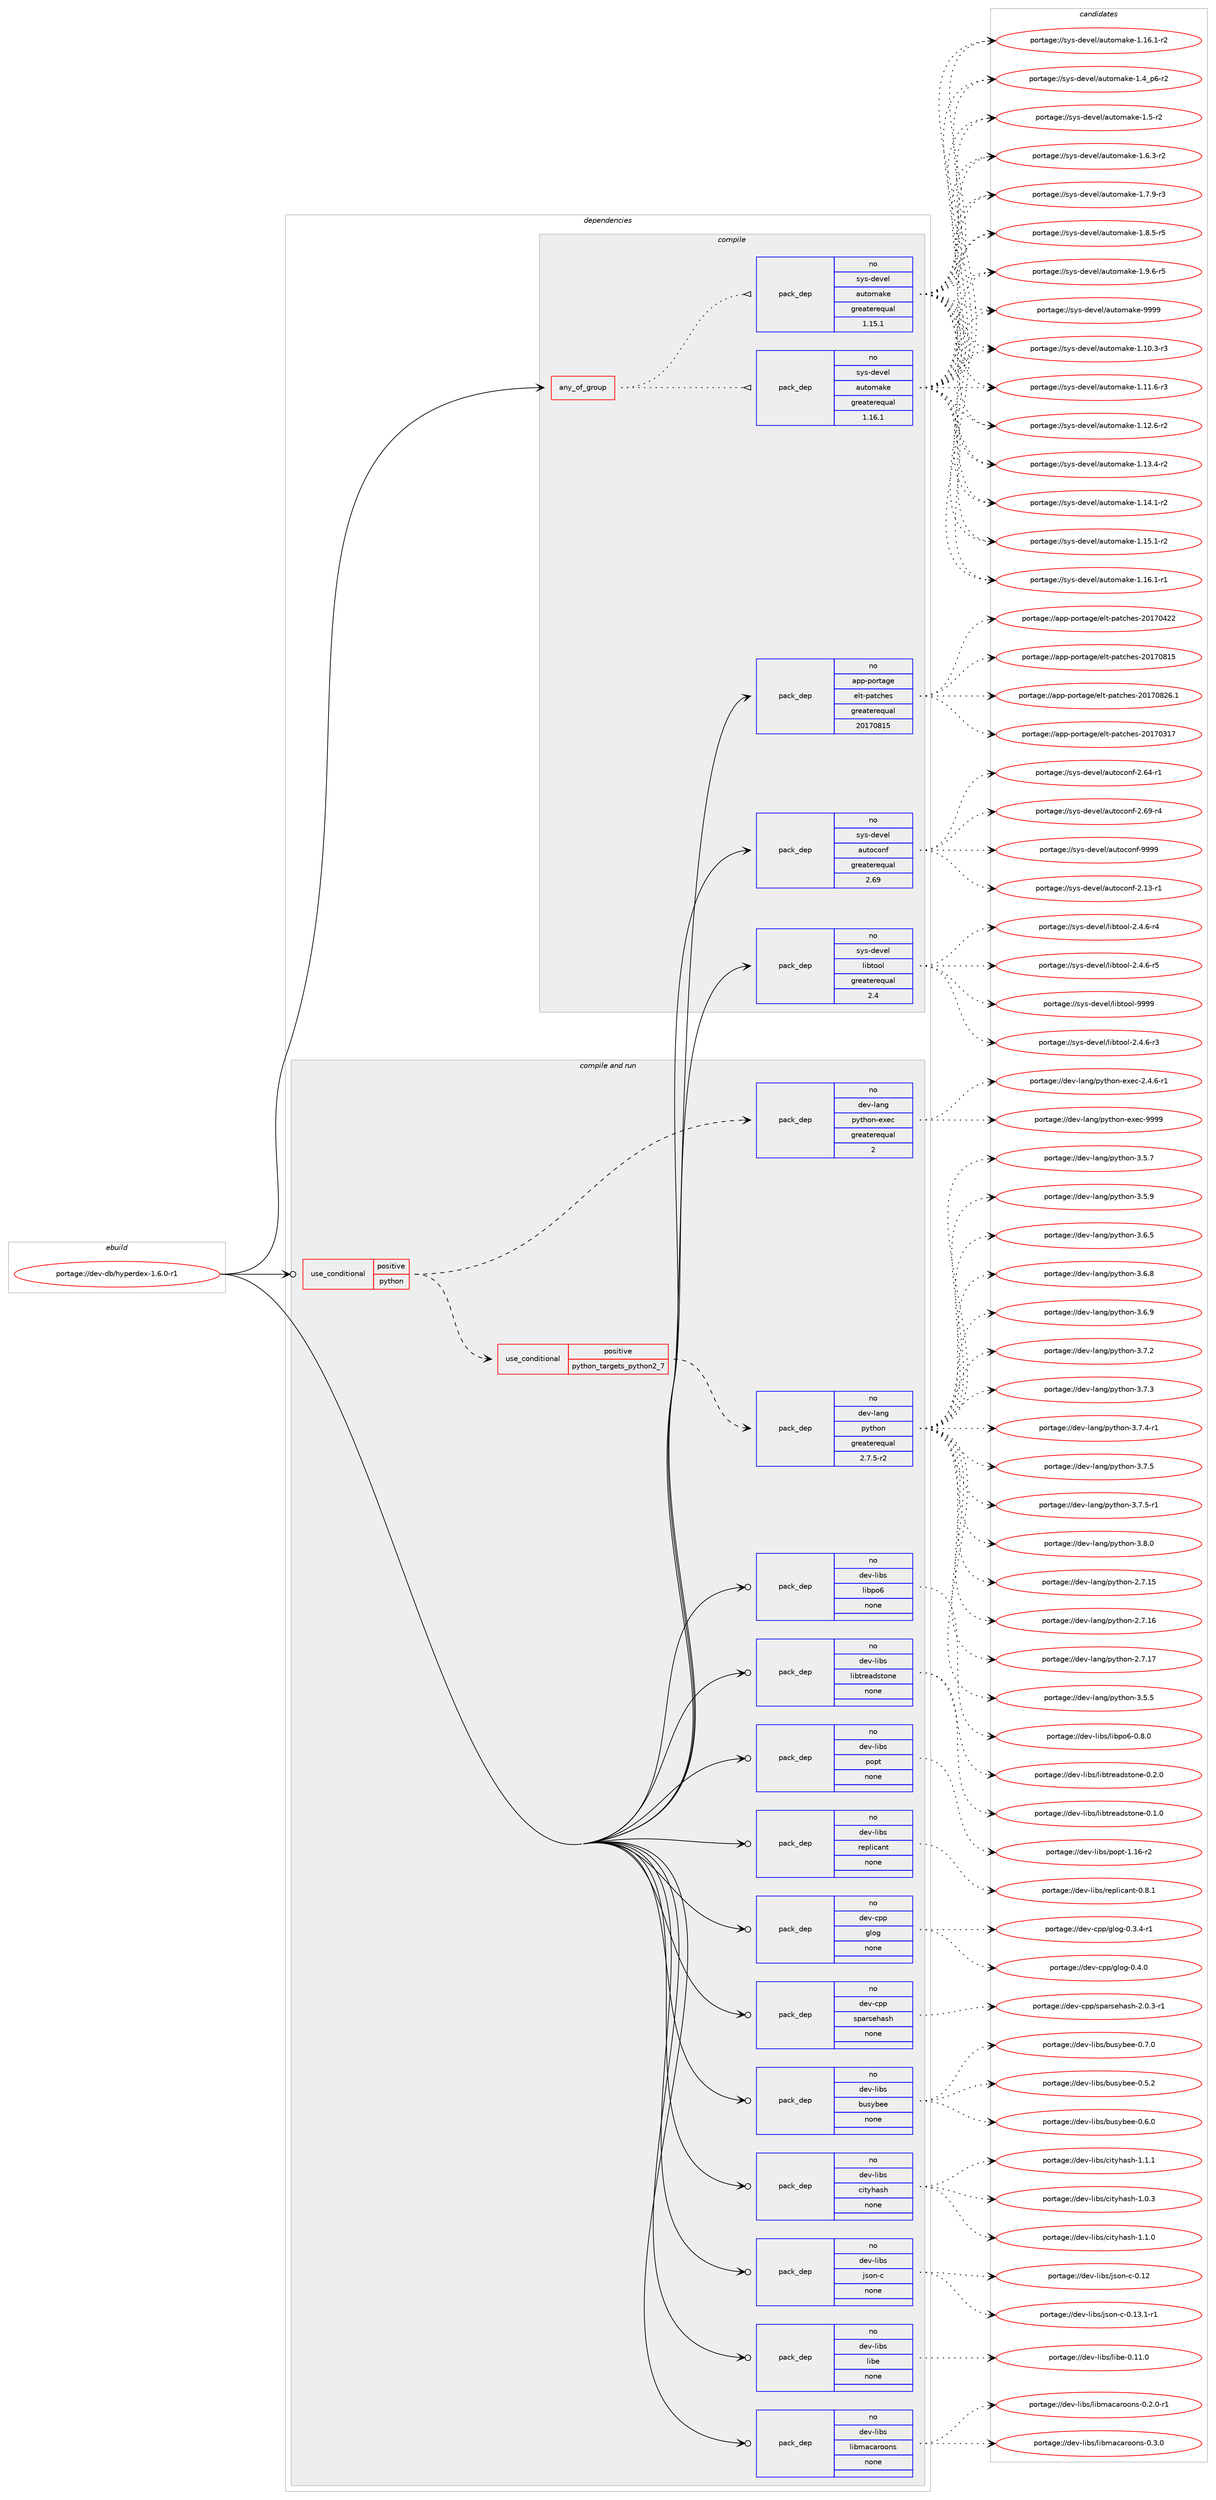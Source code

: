 digraph prolog {

# *************
# Graph options
# *************

newrank=true;
concentrate=true;
compound=true;
graph [rankdir=LR,fontname=Helvetica,fontsize=10,ranksep=1.5];#, ranksep=2.5, nodesep=0.2];
edge  [arrowhead=vee];
node  [fontname=Helvetica,fontsize=10];

# **********
# The ebuild
# **********

subgraph cluster_leftcol {
color=gray;
rank=same;
label=<<i>ebuild</i>>;
id [label="portage://dev-db/hyperdex-1.6.0-r1", color=red, width=4, href="../dev-db/hyperdex-1.6.0-r1.svg"];
}

# ****************
# The dependencies
# ****************

subgraph cluster_midcol {
color=gray;
label=<<i>dependencies</i>>;
subgraph cluster_compile {
fillcolor="#eeeeee";
style=filled;
label=<<i>compile</i>>;
subgraph any1125 {
dependency53610 [label=<<TABLE BORDER="0" CELLBORDER="1" CELLSPACING="0" CELLPADDING="4"><TR><TD CELLPADDING="10">any_of_group</TD></TR></TABLE>>, shape=none, color=red];subgraph pack40416 {
dependency53611 [label=<<TABLE BORDER="0" CELLBORDER="1" CELLSPACING="0" CELLPADDING="4" WIDTH="220"><TR><TD ROWSPAN="6" CELLPADDING="30">pack_dep</TD></TR><TR><TD WIDTH="110">no</TD></TR><TR><TD>sys-devel</TD></TR><TR><TD>automake</TD></TR><TR><TD>greaterequal</TD></TR><TR><TD>1.16.1</TD></TR></TABLE>>, shape=none, color=blue];
}
dependency53610:e -> dependency53611:w [weight=20,style="dotted",arrowhead="oinv"];
subgraph pack40417 {
dependency53612 [label=<<TABLE BORDER="0" CELLBORDER="1" CELLSPACING="0" CELLPADDING="4" WIDTH="220"><TR><TD ROWSPAN="6" CELLPADDING="30">pack_dep</TD></TR><TR><TD WIDTH="110">no</TD></TR><TR><TD>sys-devel</TD></TR><TR><TD>automake</TD></TR><TR><TD>greaterequal</TD></TR><TR><TD>1.15.1</TD></TR></TABLE>>, shape=none, color=blue];
}
dependency53610:e -> dependency53612:w [weight=20,style="dotted",arrowhead="oinv"];
}
id:e -> dependency53610:w [weight=20,style="solid",arrowhead="vee"];
subgraph pack40418 {
dependency53613 [label=<<TABLE BORDER="0" CELLBORDER="1" CELLSPACING="0" CELLPADDING="4" WIDTH="220"><TR><TD ROWSPAN="6" CELLPADDING="30">pack_dep</TD></TR><TR><TD WIDTH="110">no</TD></TR><TR><TD>app-portage</TD></TR><TR><TD>elt-patches</TD></TR><TR><TD>greaterequal</TD></TR><TR><TD>20170815</TD></TR></TABLE>>, shape=none, color=blue];
}
id:e -> dependency53613:w [weight=20,style="solid",arrowhead="vee"];
subgraph pack40419 {
dependency53614 [label=<<TABLE BORDER="0" CELLBORDER="1" CELLSPACING="0" CELLPADDING="4" WIDTH="220"><TR><TD ROWSPAN="6" CELLPADDING="30">pack_dep</TD></TR><TR><TD WIDTH="110">no</TD></TR><TR><TD>sys-devel</TD></TR><TR><TD>autoconf</TD></TR><TR><TD>greaterequal</TD></TR><TR><TD>2.69</TD></TR></TABLE>>, shape=none, color=blue];
}
id:e -> dependency53614:w [weight=20,style="solid",arrowhead="vee"];
subgraph pack40420 {
dependency53615 [label=<<TABLE BORDER="0" CELLBORDER="1" CELLSPACING="0" CELLPADDING="4" WIDTH="220"><TR><TD ROWSPAN="6" CELLPADDING="30">pack_dep</TD></TR><TR><TD WIDTH="110">no</TD></TR><TR><TD>sys-devel</TD></TR><TR><TD>libtool</TD></TR><TR><TD>greaterequal</TD></TR><TR><TD>2.4</TD></TR></TABLE>>, shape=none, color=blue];
}
id:e -> dependency53615:w [weight=20,style="solid",arrowhead="vee"];
}
subgraph cluster_compileandrun {
fillcolor="#eeeeee";
style=filled;
label=<<i>compile and run</i>>;
subgraph cond12041 {
dependency53616 [label=<<TABLE BORDER="0" CELLBORDER="1" CELLSPACING="0" CELLPADDING="4"><TR><TD ROWSPAN="3" CELLPADDING="10">use_conditional</TD></TR><TR><TD>positive</TD></TR><TR><TD>python</TD></TR></TABLE>>, shape=none, color=red];
subgraph cond12042 {
dependency53617 [label=<<TABLE BORDER="0" CELLBORDER="1" CELLSPACING="0" CELLPADDING="4"><TR><TD ROWSPAN="3" CELLPADDING="10">use_conditional</TD></TR><TR><TD>positive</TD></TR><TR><TD>python_targets_python2_7</TD></TR></TABLE>>, shape=none, color=red];
subgraph pack40421 {
dependency53618 [label=<<TABLE BORDER="0" CELLBORDER="1" CELLSPACING="0" CELLPADDING="4" WIDTH="220"><TR><TD ROWSPAN="6" CELLPADDING="30">pack_dep</TD></TR><TR><TD WIDTH="110">no</TD></TR><TR><TD>dev-lang</TD></TR><TR><TD>python</TD></TR><TR><TD>greaterequal</TD></TR><TR><TD>2.7.5-r2</TD></TR></TABLE>>, shape=none, color=blue];
}
dependency53617:e -> dependency53618:w [weight=20,style="dashed",arrowhead="vee"];
}
dependency53616:e -> dependency53617:w [weight=20,style="dashed",arrowhead="vee"];
subgraph pack40422 {
dependency53619 [label=<<TABLE BORDER="0" CELLBORDER="1" CELLSPACING="0" CELLPADDING="4" WIDTH="220"><TR><TD ROWSPAN="6" CELLPADDING="30">pack_dep</TD></TR><TR><TD WIDTH="110">no</TD></TR><TR><TD>dev-lang</TD></TR><TR><TD>python-exec</TD></TR><TR><TD>greaterequal</TD></TR><TR><TD>2</TD></TR></TABLE>>, shape=none, color=blue];
}
dependency53616:e -> dependency53619:w [weight=20,style="dashed",arrowhead="vee"];
}
id:e -> dependency53616:w [weight=20,style="solid",arrowhead="odotvee"];
subgraph pack40423 {
dependency53620 [label=<<TABLE BORDER="0" CELLBORDER="1" CELLSPACING="0" CELLPADDING="4" WIDTH="220"><TR><TD ROWSPAN="6" CELLPADDING="30">pack_dep</TD></TR><TR><TD WIDTH="110">no</TD></TR><TR><TD>dev-cpp</TD></TR><TR><TD>glog</TD></TR><TR><TD>none</TD></TR><TR><TD></TD></TR></TABLE>>, shape=none, color=blue];
}
id:e -> dependency53620:w [weight=20,style="solid",arrowhead="odotvee"];
subgraph pack40424 {
dependency53621 [label=<<TABLE BORDER="0" CELLBORDER="1" CELLSPACING="0" CELLPADDING="4" WIDTH="220"><TR><TD ROWSPAN="6" CELLPADDING="30">pack_dep</TD></TR><TR><TD WIDTH="110">no</TD></TR><TR><TD>dev-cpp</TD></TR><TR><TD>sparsehash</TD></TR><TR><TD>none</TD></TR><TR><TD></TD></TR></TABLE>>, shape=none, color=blue];
}
id:e -> dependency53621:w [weight=20,style="solid",arrowhead="odotvee"];
subgraph pack40425 {
dependency53622 [label=<<TABLE BORDER="0" CELLBORDER="1" CELLSPACING="0" CELLPADDING="4" WIDTH="220"><TR><TD ROWSPAN="6" CELLPADDING="30">pack_dep</TD></TR><TR><TD WIDTH="110">no</TD></TR><TR><TD>dev-libs</TD></TR><TR><TD>busybee</TD></TR><TR><TD>none</TD></TR><TR><TD></TD></TR></TABLE>>, shape=none, color=blue];
}
id:e -> dependency53622:w [weight=20,style="solid",arrowhead="odotvee"];
subgraph pack40426 {
dependency53623 [label=<<TABLE BORDER="0" CELLBORDER="1" CELLSPACING="0" CELLPADDING="4" WIDTH="220"><TR><TD ROWSPAN="6" CELLPADDING="30">pack_dep</TD></TR><TR><TD WIDTH="110">no</TD></TR><TR><TD>dev-libs</TD></TR><TR><TD>cityhash</TD></TR><TR><TD>none</TD></TR><TR><TD></TD></TR></TABLE>>, shape=none, color=blue];
}
id:e -> dependency53623:w [weight=20,style="solid",arrowhead="odotvee"];
subgraph pack40427 {
dependency53624 [label=<<TABLE BORDER="0" CELLBORDER="1" CELLSPACING="0" CELLPADDING="4" WIDTH="220"><TR><TD ROWSPAN="6" CELLPADDING="30">pack_dep</TD></TR><TR><TD WIDTH="110">no</TD></TR><TR><TD>dev-libs</TD></TR><TR><TD>json-c</TD></TR><TR><TD>none</TD></TR><TR><TD></TD></TR></TABLE>>, shape=none, color=blue];
}
id:e -> dependency53624:w [weight=20,style="solid",arrowhead="odotvee"];
subgraph pack40428 {
dependency53625 [label=<<TABLE BORDER="0" CELLBORDER="1" CELLSPACING="0" CELLPADDING="4" WIDTH="220"><TR><TD ROWSPAN="6" CELLPADDING="30">pack_dep</TD></TR><TR><TD WIDTH="110">no</TD></TR><TR><TD>dev-libs</TD></TR><TR><TD>libe</TD></TR><TR><TD>none</TD></TR><TR><TD></TD></TR></TABLE>>, shape=none, color=blue];
}
id:e -> dependency53625:w [weight=20,style="solid",arrowhead="odotvee"];
subgraph pack40429 {
dependency53626 [label=<<TABLE BORDER="0" CELLBORDER="1" CELLSPACING="0" CELLPADDING="4" WIDTH="220"><TR><TD ROWSPAN="6" CELLPADDING="30">pack_dep</TD></TR><TR><TD WIDTH="110">no</TD></TR><TR><TD>dev-libs</TD></TR><TR><TD>libmacaroons</TD></TR><TR><TD>none</TD></TR><TR><TD></TD></TR></TABLE>>, shape=none, color=blue];
}
id:e -> dependency53626:w [weight=20,style="solid",arrowhead="odotvee"];
subgraph pack40430 {
dependency53627 [label=<<TABLE BORDER="0" CELLBORDER="1" CELLSPACING="0" CELLPADDING="4" WIDTH="220"><TR><TD ROWSPAN="6" CELLPADDING="30">pack_dep</TD></TR><TR><TD WIDTH="110">no</TD></TR><TR><TD>dev-libs</TD></TR><TR><TD>libpo6</TD></TR><TR><TD>none</TD></TR><TR><TD></TD></TR></TABLE>>, shape=none, color=blue];
}
id:e -> dependency53627:w [weight=20,style="solid",arrowhead="odotvee"];
subgraph pack40431 {
dependency53628 [label=<<TABLE BORDER="0" CELLBORDER="1" CELLSPACING="0" CELLPADDING="4" WIDTH="220"><TR><TD ROWSPAN="6" CELLPADDING="30">pack_dep</TD></TR><TR><TD WIDTH="110">no</TD></TR><TR><TD>dev-libs</TD></TR><TR><TD>libtreadstone</TD></TR><TR><TD>none</TD></TR><TR><TD></TD></TR></TABLE>>, shape=none, color=blue];
}
id:e -> dependency53628:w [weight=20,style="solid",arrowhead="odotvee"];
subgraph pack40432 {
dependency53629 [label=<<TABLE BORDER="0" CELLBORDER="1" CELLSPACING="0" CELLPADDING="4" WIDTH="220"><TR><TD ROWSPAN="6" CELLPADDING="30">pack_dep</TD></TR><TR><TD WIDTH="110">no</TD></TR><TR><TD>dev-libs</TD></TR><TR><TD>popt</TD></TR><TR><TD>none</TD></TR><TR><TD></TD></TR></TABLE>>, shape=none, color=blue];
}
id:e -> dependency53629:w [weight=20,style="solid",arrowhead="odotvee"];
subgraph pack40433 {
dependency53630 [label=<<TABLE BORDER="0" CELLBORDER="1" CELLSPACING="0" CELLPADDING="4" WIDTH="220"><TR><TD ROWSPAN="6" CELLPADDING="30">pack_dep</TD></TR><TR><TD WIDTH="110">no</TD></TR><TR><TD>dev-libs</TD></TR><TR><TD>replicant</TD></TR><TR><TD>none</TD></TR><TR><TD></TD></TR></TABLE>>, shape=none, color=blue];
}
id:e -> dependency53630:w [weight=20,style="solid",arrowhead="odotvee"];
}
subgraph cluster_run {
fillcolor="#eeeeee";
style=filled;
label=<<i>run</i>>;
}
}

# **************
# The candidates
# **************

subgraph cluster_choices {
rank=same;
color=gray;
label=<<i>candidates</i>>;

subgraph choice40416 {
color=black;
nodesep=1;
choiceportage11512111545100101118101108479711711611110997107101454946494846514511451 [label="portage://sys-devel/automake-1.10.3-r3", color=red, width=4,href="../sys-devel/automake-1.10.3-r3.svg"];
choiceportage11512111545100101118101108479711711611110997107101454946494946544511451 [label="portage://sys-devel/automake-1.11.6-r3", color=red, width=4,href="../sys-devel/automake-1.11.6-r3.svg"];
choiceportage11512111545100101118101108479711711611110997107101454946495046544511450 [label="portage://sys-devel/automake-1.12.6-r2", color=red, width=4,href="../sys-devel/automake-1.12.6-r2.svg"];
choiceportage11512111545100101118101108479711711611110997107101454946495146524511450 [label="portage://sys-devel/automake-1.13.4-r2", color=red, width=4,href="../sys-devel/automake-1.13.4-r2.svg"];
choiceportage11512111545100101118101108479711711611110997107101454946495246494511450 [label="portage://sys-devel/automake-1.14.1-r2", color=red, width=4,href="../sys-devel/automake-1.14.1-r2.svg"];
choiceportage11512111545100101118101108479711711611110997107101454946495346494511450 [label="portage://sys-devel/automake-1.15.1-r2", color=red, width=4,href="../sys-devel/automake-1.15.1-r2.svg"];
choiceportage11512111545100101118101108479711711611110997107101454946495446494511449 [label="portage://sys-devel/automake-1.16.1-r1", color=red, width=4,href="../sys-devel/automake-1.16.1-r1.svg"];
choiceportage11512111545100101118101108479711711611110997107101454946495446494511450 [label="portage://sys-devel/automake-1.16.1-r2", color=red, width=4,href="../sys-devel/automake-1.16.1-r2.svg"];
choiceportage115121115451001011181011084797117116111109971071014549465295112544511450 [label="portage://sys-devel/automake-1.4_p6-r2", color=red, width=4,href="../sys-devel/automake-1.4_p6-r2.svg"];
choiceportage11512111545100101118101108479711711611110997107101454946534511450 [label="portage://sys-devel/automake-1.5-r2", color=red, width=4,href="../sys-devel/automake-1.5-r2.svg"];
choiceportage115121115451001011181011084797117116111109971071014549465446514511450 [label="portage://sys-devel/automake-1.6.3-r2", color=red, width=4,href="../sys-devel/automake-1.6.3-r2.svg"];
choiceportage115121115451001011181011084797117116111109971071014549465546574511451 [label="portage://sys-devel/automake-1.7.9-r3", color=red, width=4,href="../sys-devel/automake-1.7.9-r3.svg"];
choiceportage115121115451001011181011084797117116111109971071014549465646534511453 [label="portage://sys-devel/automake-1.8.5-r5", color=red, width=4,href="../sys-devel/automake-1.8.5-r5.svg"];
choiceportage115121115451001011181011084797117116111109971071014549465746544511453 [label="portage://sys-devel/automake-1.9.6-r5", color=red, width=4,href="../sys-devel/automake-1.9.6-r5.svg"];
choiceportage115121115451001011181011084797117116111109971071014557575757 [label="portage://sys-devel/automake-9999", color=red, width=4,href="../sys-devel/automake-9999.svg"];
dependency53611:e -> choiceportage11512111545100101118101108479711711611110997107101454946494846514511451:w [style=dotted,weight="100"];
dependency53611:e -> choiceportage11512111545100101118101108479711711611110997107101454946494946544511451:w [style=dotted,weight="100"];
dependency53611:e -> choiceportage11512111545100101118101108479711711611110997107101454946495046544511450:w [style=dotted,weight="100"];
dependency53611:e -> choiceportage11512111545100101118101108479711711611110997107101454946495146524511450:w [style=dotted,weight="100"];
dependency53611:e -> choiceportage11512111545100101118101108479711711611110997107101454946495246494511450:w [style=dotted,weight="100"];
dependency53611:e -> choiceportage11512111545100101118101108479711711611110997107101454946495346494511450:w [style=dotted,weight="100"];
dependency53611:e -> choiceportage11512111545100101118101108479711711611110997107101454946495446494511449:w [style=dotted,weight="100"];
dependency53611:e -> choiceportage11512111545100101118101108479711711611110997107101454946495446494511450:w [style=dotted,weight="100"];
dependency53611:e -> choiceportage115121115451001011181011084797117116111109971071014549465295112544511450:w [style=dotted,weight="100"];
dependency53611:e -> choiceportage11512111545100101118101108479711711611110997107101454946534511450:w [style=dotted,weight="100"];
dependency53611:e -> choiceportage115121115451001011181011084797117116111109971071014549465446514511450:w [style=dotted,weight="100"];
dependency53611:e -> choiceportage115121115451001011181011084797117116111109971071014549465546574511451:w [style=dotted,weight="100"];
dependency53611:e -> choiceportage115121115451001011181011084797117116111109971071014549465646534511453:w [style=dotted,weight="100"];
dependency53611:e -> choiceportage115121115451001011181011084797117116111109971071014549465746544511453:w [style=dotted,weight="100"];
dependency53611:e -> choiceportage115121115451001011181011084797117116111109971071014557575757:w [style=dotted,weight="100"];
}
subgraph choice40417 {
color=black;
nodesep=1;
choiceportage11512111545100101118101108479711711611110997107101454946494846514511451 [label="portage://sys-devel/automake-1.10.3-r3", color=red, width=4,href="../sys-devel/automake-1.10.3-r3.svg"];
choiceportage11512111545100101118101108479711711611110997107101454946494946544511451 [label="portage://sys-devel/automake-1.11.6-r3", color=red, width=4,href="../sys-devel/automake-1.11.6-r3.svg"];
choiceportage11512111545100101118101108479711711611110997107101454946495046544511450 [label="portage://sys-devel/automake-1.12.6-r2", color=red, width=4,href="../sys-devel/automake-1.12.6-r2.svg"];
choiceportage11512111545100101118101108479711711611110997107101454946495146524511450 [label="portage://sys-devel/automake-1.13.4-r2", color=red, width=4,href="../sys-devel/automake-1.13.4-r2.svg"];
choiceportage11512111545100101118101108479711711611110997107101454946495246494511450 [label="portage://sys-devel/automake-1.14.1-r2", color=red, width=4,href="../sys-devel/automake-1.14.1-r2.svg"];
choiceportage11512111545100101118101108479711711611110997107101454946495346494511450 [label="portage://sys-devel/automake-1.15.1-r2", color=red, width=4,href="../sys-devel/automake-1.15.1-r2.svg"];
choiceportage11512111545100101118101108479711711611110997107101454946495446494511449 [label="portage://sys-devel/automake-1.16.1-r1", color=red, width=4,href="../sys-devel/automake-1.16.1-r1.svg"];
choiceportage11512111545100101118101108479711711611110997107101454946495446494511450 [label="portage://sys-devel/automake-1.16.1-r2", color=red, width=4,href="../sys-devel/automake-1.16.1-r2.svg"];
choiceportage115121115451001011181011084797117116111109971071014549465295112544511450 [label="portage://sys-devel/automake-1.4_p6-r2", color=red, width=4,href="../sys-devel/automake-1.4_p6-r2.svg"];
choiceportage11512111545100101118101108479711711611110997107101454946534511450 [label="portage://sys-devel/automake-1.5-r2", color=red, width=4,href="../sys-devel/automake-1.5-r2.svg"];
choiceportage115121115451001011181011084797117116111109971071014549465446514511450 [label="portage://sys-devel/automake-1.6.3-r2", color=red, width=4,href="../sys-devel/automake-1.6.3-r2.svg"];
choiceportage115121115451001011181011084797117116111109971071014549465546574511451 [label="portage://sys-devel/automake-1.7.9-r3", color=red, width=4,href="../sys-devel/automake-1.7.9-r3.svg"];
choiceportage115121115451001011181011084797117116111109971071014549465646534511453 [label="portage://sys-devel/automake-1.8.5-r5", color=red, width=4,href="../sys-devel/automake-1.8.5-r5.svg"];
choiceportage115121115451001011181011084797117116111109971071014549465746544511453 [label="portage://sys-devel/automake-1.9.6-r5", color=red, width=4,href="../sys-devel/automake-1.9.6-r5.svg"];
choiceportage115121115451001011181011084797117116111109971071014557575757 [label="portage://sys-devel/automake-9999", color=red, width=4,href="../sys-devel/automake-9999.svg"];
dependency53612:e -> choiceportage11512111545100101118101108479711711611110997107101454946494846514511451:w [style=dotted,weight="100"];
dependency53612:e -> choiceportage11512111545100101118101108479711711611110997107101454946494946544511451:w [style=dotted,weight="100"];
dependency53612:e -> choiceportage11512111545100101118101108479711711611110997107101454946495046544511450:w [style=dotted,weight="100"];
dependency53612:e -> choiceportage11512111545100101118101108479711711611110997107101454946495146524511450:w [style=dotted,weight="100"];
dependency53612:e -> choiceportage11512111545100101118101108479711711611110997107101454946495246494511450:w [style=dotted,weight="100"];
dependency53612:e -> choiceportage11512111545100101118101108479711711611110997107101454946495346494511450:w [style=dotted,weight="100"];
dependency53612:e -> choiceportage11512111545100101118101108479711711611110997107101454946495446494511449:w [style=dotted,weight="100"];
dependency53612:e -> choiceportage11512111545100101118101108479711711611110997107101454946495446494511450:w [style=dotted,weight="100"];
dependency53612:e -> choiceportage115121115451001011181011084797117116111109971071014549465295112544511450:w [style=dotted,weight="100"];
dependency53612:e -> choiceportage11512111545100101118101108479711711611110997107101454946534511450:w [style=dotted,weight="100"];
dependency53612:e -> choiceportage115121115451001011181011084797117116111109971071014549465446514511450:w [style=dotted,weight="100"];
dependency53612:e -> choiceportage115121115451001011181011084797117116111109971071014549465546574511451:w [style=dotted,weight="100"];
dependency53612:e -> choiceportage115121115451001011181011084797117116111109971071014549465646534511453:w [style=dotted,weight="100"];
dependency53612:e -> choiceportage115121115451001011181011084797117116111109971071014549465746544511453:w [style=dotted,weight="100"];
dependency53612:e -> choiceportage115121115451001011181011084797117116111109971071014557575757:w [style=dotted,weight="100"];
}
subgraph choice40418 {
color=black;
nodesep=1;
choiceportage97112112451121111141169710310147101108116451129711699104101115455048495548514955 [label="portage://app-portage/elt-patches-20170317", color=red, width=4,href="../app-portage/elt-patches-20170317.svg"];
choiceportage97112112451121111141169710310147101108116451129711699104101115455048495548525050 [label="portage://app-portage/elt-patches-20170422", color=red, width=4,href="../app-portage/elt-patches-20170422.svg"];
choiceportage97112112451121111141169710310147101108116451129711699104101115455048495548564953 [label="portage://app-portage/elt-patches-20170815", color=red, width=4,href="../app-portage/elt-patches-20170815.svg"];
choiceportage971121124511211111411697103101471011081164511297116991041011154550484955485650544649 [label="portage://app-portage/elt-patches-20170826.1", color=red, width=4,href="../app-portage/elt-patches-20170826.1.svg"];
dependency53613:e -> choiceportage97112112451121111141169710310147101108116451129711699104101115455048495548514955:w [style=dotted,weight="100"];
dependency53613:e -> choiceportage97112112451121111141169710310147101108116451129711699104101115455048495548525050:w [style=dotted,weight="100"];
dependency53613:e -> choiceportage97112112451121111141169710310147101108116451129711699104101115455048495548564953:w [style=dotted,weight="100"];
dependency53613:e -> choiceportage971121124511211111411697103101471011081164511297116991041011154550484955485650544649:w [style=dotted,weight="100"];
}
subgraph choice40419 {
color=black;
nodesep=1;
choiceportage1151211154510010111810110847971171161119911111010245504649514511449 [label="portage://sys-devel/autoconf-2.13-r1", color=red, width=4,href="../sys-devel/autoconf-2.13-r1.svg"];
choiceportage1151211154510010111810110847971171161119911111010245504654524511449 [label="portage://sys-devel/autoconf-2.64-r1", color=red, width=4,href="../sys-devel/autoconf-2.64-r1.svg"];
choiceportage1151211154510010111810110847971171161119911111010245504654574511452 [label="portage://sys-devel/autoconf-2.69-r4", color=red, width=4,href="../sys-devel/autoconf-2.69-r4.svg"];
choiceportage115121115451001011181011084797117116111991111101024557575757 [label="portage://sys-devel/autoconf-9999", color=red, width=4,href="../sys-devel/autoconf-9999.svg"];
dependency53614:e -> choiceportage1151211154510010111810110847971171161119911111010245504649514511449:w [style=dotted,weight="100"];
dependency53614:e -> choiceportage1151211154510010111810110847971171161119911111010245504654524511449:w [style=dotted,weight="100"];
dependency53614:e -> choiceportage1151211154510010111810110847971171161119911111010245504654574511452:w [style=dotted,weight="100"];
dependency53614:e -> choiceportage115121115451001011181011084797117116111991111101024557575757:w [style=dotted,weight="100"];
}
subgraph choice40420 {
color=black;
nodesep=1;
choiceportage1151211154510010111810110847108105981161111111084550465246544511451 [label="portage://sys-devel/libtool-2.4.6-r3", color=red, width=4,href="../sys-devel/libtool-2.4.6-r3.svg"];
choiceportage1151211154510010111810110847108105981161111111084550465246544511452 [label="portage://sys-devel/libtool-2.4.6-r4", color=red, width=4,href="../sys-devel/libtool-2.4.6-r4.svg"];
choiceportage1151211154510010111810110847108105981161111111084550465246544511453 [label="portage://sys-devel/libtool-2.4.6-r5", color=red, width=4,href="../sys-devel/libtool-2.4.6-r5.svg"];
choiceportage1151211154510010111810110847108105981161111111084557575757 [label="portage://sys-devel/libtool-9999", color=red, width=4,href="../sys-devel/libtool-9999.svg"];
dependency53615:e -> choiceportage1151211154510010111810110847108105981161111111084550465246544511451:w [style=dotted,weight="100"];
dependency53615:e -> choiceportage1151211154510010111810110847108105981161111111084550465246544511452:w [style=dotted,weight="100"];
dependency53615:e -> choiceportage1151211154510010111810110847108105981161111111084550465246544511453:w [style=dotted,weight="100"];
dependency53615:e -> choiceportage1151211154510010111810110847108105981161111111084557575757:w [style=dotted,weight="100"];
}
subgraph choice40421 {
color=black;
nodesep=1;
choiceportage10010111845108971101034711212111610411111045504655464953 [label="portage://dev-lang/python-2.7.15", color=red, width=4,href="../dev-lang/python-2.7.15.svg"];
choiceportage10010111845108971101034711212111610411111045504655464954 [label="portage://dev-lang/python-2.7.16", color=red, width=4,href="../dev-lang/python-2.7.16.svg"];
choiceportage10010111845108971101034711212111610411111045504655464955 [label="portage://dev-lang/python-2.7.17", color=red, width=4,href="../dev-lang/python-2.7.17.svg"];
choiceportage100101118451089711010347112121116104111110455146534653 [label="portage://dev-lang/python-3.5.5", color=red, width=4,href="../dev-lang/python-3.5.5.svg"];
choiceportage100101118451089711010347112121116104111110455146534655 [label="portage://dev-lang/python-3.5.7", color=red, width=4,href="../dev-lang/python-3.5.7.svg"];
choiceportage100101118451089711010347112121116104111110455146534657 [label="portage://dev-lang/python-3.5.9", color=red, width=4,href="../dev-lang/python-3.5.9.svg"];
choiceportage100101118451089711010347112121116104111110455146544653 [label="portage://dev-lang/python-3.6.5", color=red, width=4,href="../dev-lang/python-3.6.5.svg"];
choiceportage100101118451089711010347112121116104111110455146544656 [label="portage://dev-lang/python-3.6.8", color=red, width=4,href="../dev-lang/python-3.6.8.svg"];
choiceportage100101118451089711010347112121116104111110455146544657 [label="portage://dev-lang/python-3.6.9", color=red, width=4,href="../dev-lang/python-3.6.9.svg"];
choiceportage100101118451089711010347112121116104111110455146554650 [label="portage://dev-lang/python-3.7.2", color=red, width=4,href="../dev-lang/python-3.7.2.svg"];
choiceportage100101118451089711010347112121116104111110455146554651 [label="portage://dev-lang/python-3.7.3", color=red, width=4,href="../dev-lang/python-3.7.3.svg"];
choiceportage1001011184510897110103471121211161041111104551465546524511449 [label="portage://dev-lang/python-3.7.4-r1", color=red, width=4,href="../dev-lang/python-3.7.4-r1.svg"];
choiceportage100101118451089711010347112121116104111110455146554653 [label="portage://dev-lang/python-3.7.5", color=red, width=4,href="../dev-lang/python-3.7.5.svg"];
choiceportage1001011184510897110103471121211161041111104551465546534511449 [label="portage://dev-lang/python-3.7.5-r1", color=red, width=4,href="../dev-lang/python-3.7.5-r1.svg"];
choiceportage100101118451089711010347112121116104111110455146564648 [label="portage://dev-lang/python-3.8.0", color=red, width=4,href="../dev-lang/python-3.8.0.svg"];
dependency53618:e -> choiceportage10010111845108971101034711212111610411111045504655464953:w [style=dotted,weight="100"];
dependency53618:e -> choiceportage10010111845108971101034711212111610411111045504655464954:w [style=dotted,weight="100"];
dependency53618:e -> choiceportage10010111845108971101034711212111610411111045504655464955:w [style=dotted,weight="100"];
dependency53618:e -> choiceportage100101118451089711010347112121116104111110455146534653:w [style=dotted,weight="100"];
dependency53618:e -> choiceportage100101118451089711010347112121116104111110455146534655:w [style=dotted,weight="100"];
dependency53618:e -> choiceportage100101118451089711010347112121116104111110455146534657:w [style=dotted,weight="100"];
dependency53618:e -> choiceportage100101118451089711010347112121116104111110455146544653:w [style=dotted,weight="100"];
dependency53618:e -> choiceportage100101118451089711010347112121116104111110455146544656:w [style=dotted,weight="100"];
dependency53618:e -> choiceportage100101118451089711010347112121116104111110455146544657:w [style=dotted,weight="100"];
dependency53618:e -> choiceportage100101118451089711010347112121116104111110455146554650:w [style=dotted,weight="100"];
dependency53618:e -> choiceportage100101118451089711010347112121116104111110455146554651:w [style=dotted,weight="100"];
dependency53618:e -> choiceportage1001011184510897110103471121211161041111104551465546524511449:w [style=dotted,weight="100"];
dependency53618:e -> choiceportage100101118451089711010347112121116104111110455146554653:w [style=dotted,weight="100"];
dependency53618:e -> choiceportage1001011184510897110103471121211161041111104551465546534511449:w [style=dotted,weight="100"];
dependency53618:e -> choiceportage100101118451089711010347112121116104111110455146564648:w [style=dotted,weight="100"];
}
subgraph choice40422 {
color=black;
nodesep=1;
choiceportage10010111845108971101034711212111610411111045101120101994550465246544511449 [label="portage://dev-lang/python-exec-2.4.6-r1", color=red, width=4,href="../dev-lang/python-exec-2.4.6-r1.svg"];
choiceportage10010111845108971101034711212111610411111045101120101994557575757 [label="portage://dev-lang/python-exec-9999", color=red, width=4,href="../dev-lang/python-exec-9999.svg"];
dependency53619:e -> choiceportage10010111845108971101034711212111610411111045101120101994550465246544511449:w [style=dotted,weight="100"];
dependency53619:e -> choiceportage10010111845108971101034711212111610411111045101120101994557575757:w [style=dotted,weight="100"];
}
subgraph choice40423 {
color=black;
nodesep=1;
choiceportage1001011184599112112471031081111034548465146524511449 [label="portage://dev-cpp/glog-0.3.4-r1", color=red, width=4,href="../dev-cpp/glog-0.3.4-r1.svg"];
choiceportage100101118459911211247103108111103454846524648 [label="portage://dev-cpp/glog-0.4.0", color=red, width=4,href="../dev-cpp/glog-0.4.0.svg"];
dependency53620:e -> choiceportage1001011184599112112471031081111034548465146524511449:w [style=dotted,weight="100"];
dependency53620:e -> choiceportage100101118459911211247103108111103454846524648:w [style=dotted,weight="100"];
}
subgraph choice40424 {
color=black;
nodesep=1;
choiceportage10010111845991121124711511297114115101104971151044550464846514511449 [label="portage://dev-cpp/sparsehash-2.0.3-r1", color=red, width=4,href="../dev-cpp/sparsehash-2.0.3-r1.svg"];
dependency53621:e -> choiceportage10010111845991121124711511297114115101104971151044550464846514511449:w [style=dotted,weight="100"];
}
subgraph choice40425 {
color=black;
nodesep=1;
choiceportage1001011184510810598115479811711512198101101454846534650 [label="portage://dev-libs/busybee-0.5.2", color=red, width=4,href="../dev-libs/busybee-0.5.2.svg"];
choiceportage1001011184510810598115479811711512198101101454846544648 [label="portage://dev-libs/busybee-0.6.0", color=red, width=4,href="../dev-libs/busybee-0.6.0.svg"];
choiceportage1001011184510810598115479811711512198101101454846554648 [label="portage://dev-libs/busybee-0.7.0", color=red, width=4,href="../dev-libs/busybee-0.7.0.svg"];
dependency53622:e -> choiceportage1001011184510810598115479811711512198101101454846534650:w [style=dotted,weight="100"];
dependency53622:e -> choiceportage1001011184510810598115479811711512198101101454846544648:w [style=dotted,weight="100"];
dependency53622:e -> choiceportage1001011184510810598115479811711512198101101454846554648:w [style=dotted,weight="100"];
}
subgraph choice40426 {
color=black;
nodesep=1;
choiceportage1001011184510810598115479910511612110497115104454946484651 [label="portage://dev-libs/cityhash-1.0.3", color=red, width=4,href="../dev-libs/cityhash-1.0.3.svg"];
choiceportage1001011184510810598115479910511612110497115104454946494648 [label="portage://dev-libs/cityhash-1.1.0", color=red, width=4,href="../dev-libs/cityhash-1.1.0.svg"];
choiceportage1001011184510810598115479910511612110497115104454946494649 [label="portage://dev-libs/cityhash-1.1.1", color=red, width=4,href="../dev-libs/cityhash-1.1.1.svg"];
dependency53623:e -> choiceportage1001011184510810598115479910511612110497115104454946484651:w [style=dotted,weight="100"];
dependency53623:e -> choiceportage1001011184510810598115479910511612110497115104454946494648:w [style=dotted,weight="100"];
dependency53623:e -> choiceportage1001011184510810598115479910511612110497115104454946494649:w [style=dotted,weight="100"];
}
subgraph choice40427 {
color=black;
nodesep=1;
choiceportage10010111845108105981154710611511111045994548464950 [label="portage://dev-libs/json-c-0.12", color=red, width=4,href="../dev-libs/json-c-0.12.svg"];
choiceportage1001011184510810598115471061151111104599454846495146494511449 [label="portage://dev-libs/json-c-0.13.1-r1", color=red, width=4,href="../dev-libs/json-c-0.13.1-r1.svg"];
dependency53624:e -> choiceportage10010111845108105981154710611511111045994548464950:w [style=dotted,weight="100"];
dependency53624:e -> choiceportage1001011184510810598115471061151111104599454846495146494511449:w [style=dotted,weight="100"];
}
subgraph choice40428 {
color=black;
nodesep=1;
choiceportage1001011184510810598115471081059810145484649494648 [label="portage://dev-libs/libe-0.11.0", color=red, width=4,href="../dev-libs/libe-0.11.0.svg"];
dependency53625:e -> choiceportage1001011184510810598115471081059810145484649494648:w [style=dotted,weight="100"];
}
subgraph choice40429 {
color=black;
nodesep=1;
choiceportage100101118451081059811547108105981099799971141111111101154548465046484511449 [label="portage://dev-libs/libmacaroons-0.2.0-r1", color=red, width=4,href="../dev-libs/libmacaroons-0.2.0-r1.svg"];
choiceportage10010111845108105981154710810598109979997114111111110115454846514648 [label="portage://dev-libs/libmacaroons-0.3.0", color=red, width=4,href="../dev-libs/libmacaroons-0.3.0.svg"];
dependency53626:e -> choiceportage100101118451081059811547108105981099799971141111111101154548465046484511449:w [style=dotted,weight="100"];
dependency53626:e -> choiceportage10010111845108105981154710810598109979997114111111110115454846514648:w [style=dotted,weight="100"];
}
subgraph choice40430 {
color=black;
nodesep=1;
choiceportage1001011184510810598115471081059811211154454846564648 [label="portage://dev-libs/libpo6-0.8.0", color=red, width=4,href="../dev-libs/libpo6-0.8.0.svg"];
dependency53627:e -> choiceportage1001011184510810598115471081059811211154454846564648:w [style=dotted,weight="100"];
}
subgraph choice40431 {
color=black;
nodesep=1;
choiceportage1001011184510810598115471081059811611410197100115116111110101454846494648 [label="portage://dev-libs/libtreadstone-0.1.0", color=red, width=4,href="../dev-libs/libtreadstone-0.1.0.svg"];
choiceportage1001011184510810598115471081059811611410197100115116111110101454846504648 [label="portage://dev-libs/libtreadstone-0.2.0", color=red, width=4,href="../dev-libs/libtreadstone-0.2.0.svg"];
dependency53628:e -> choiceportage1001011184510810598115471081059811611410197100115116111110101454846494648:w [style=dotted,weight="100"];
dependency53628:e -> choiceportage1001011184510810598115471081059811611410197100115116111110101454846504648:w [style=dotted,weight="100"];
}
subgraph choice40432 {
color=black;
nodesep=1;
choiceportage10010111845108105981154711211111211645494649544511450 [label="portage://dev-libs/popt-1.16-r2", color=red, width=4,href="../dev-libs/popt-1.16-r2.svg"];
dependency53629:e -> choiceportage10010111845108105981154711211111211645494649544511450:w [style=dotted,weight="100"];
}
subgraph choice40433 {
color=black;
nodesep=1;
choiceportage1001011184510810598115471141011121081059997110116454846564649 [label="portage://dev-libs/replicant-0.8.1", color=red, width=4,href="../dev-libs/replicant-0.8.1.svg"];
dependency53630:e -> choiceportage1001011184510810598115471141011121081059997110116454846564649:w [style=dotted,weight="100"];
}
}

}
